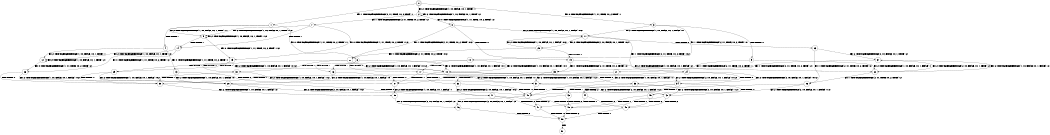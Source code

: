 digraph BCG {
size = "7, 10.5";
center = TRUE;
node [shape = circle];
0 [peripheries = 2];
0 -> 1 [label = "EX !1 !ATOMIC_EXCH_BRANCH (2, +1, TRUE, +0, 2, TRUE) !::"];
0 -> 2 [label = "EX !2 !ATOMIC_EXCH_BRANCH (1, +0, FALSE, +0, 1, TRUE) !::"];
0 -> 3 [label = "EX !0 !ATOMIC_EXCH_BRANCH (1, +1, TRUE, +0, 2, TRUE) !::"];
1 -> 4 [label = "TERMINATE !1"];
1 -> 5 [label = "EX !2 !ATOMIC_EXCH_BRANCH (1, +0, FALSE, +0, 1, TRUE) !:1:"];
1 -> 6 [label = "EX !0 !ATOMIC_EXCH_BRANCH (1, +1, TRUE, +0, 2, TRUE) !:1:"];
2 -> 7 [label = "EX !1 !ATOMIC_EXCH_BRANCH (2, +1, TRUE, +0, 2, TRUE) !:2:"];
2 -> 8 [label = "EX !0 !ATOMIC_EXCH_BRANCH (1, +1, TRUE, +0, 2, TRUE) !:2:"];
2 -> 2 [label = "EX !2 !ATOMIC_EXCH_BRANCH (1, +0, FALSE, +0, 1, TRUE) !:2:"];
3 -> 9 [label = "TERMINATE !0"];
3 -> 10 [label = "EX !1 !ATOMIC_EXCH_BRANCH (2, +1, TRUE, +0, 2, TRUE) !:0:"];
3 -> 11 [label = "EX !2 !ATOMIC_EXCH_BRANCH (1, +0, FALSE, +0, 1, FALSE) !:0:"];
4 -> 12 [label = "EX !2 !ATOMIC_EXCH_BRANCH (1, +0, FALSE, +0, 1, TRUE) !::"];
4 -> 13 [label = "EX !0 !ATOMIC_EXCH_BRANCH (1, +1, TRUE, +0, 2, TRUE) !::"];
5 -> 14 [label = "TERMINATE !1"];
5 -> 15 [label = "EX !0 !ATOMIC_EXCH_BRANCH (1, +1, TRUE, +0, 2, TRUE) !:1:2:"];
5 -> 5 [label = "EX !2 !ATOMIC_EXCH_BRANCH (1, +0, FALSE, +0, 1, TRUE) !:1:2:"];
6 -> 16 [label = "TERMINATE !1"];
6 -> 17 [label = "TERMINATE !0"];
6 -> 18 [label = "EX !2 !ATOMIC_EXCH_BRANCH (1, +0, FALSE, +0, 1, FALSE) !:0:1:"];
7 -> 14 [label = "TERMINATE !1"];
7 -> 15 [label = "EX !0 !ATOMIC_EXCH_BRANCH (1, +1, TRUE, +0, 2, TRUE) !:1:2:"];
7 -> 5 [label = "EX !2 !ATOMIC_EXCH_BRANCH (1, +0, FALSE, +0, 1, TRUE) !:1:2:"];
8 -> 19 [label = "TERMINATE !0"];
8 -> 20 [label = "EX !1 !ATOMIC_EXCH_BRANCH (2, +1, TRUE, +0, 2, TRUE) !:0:2:"];
8 -> 11 [label = "EX !2 !ATOMIC_EXCH_BRANCH (1, +0, FALSE, +0, 1, FALSE) !:0:2:"];
9 -> 21 [label = "EX !1 !ATOMIC_EXCH_BRANCH (2, +1, TRUE, +0, 2, TRUE) !::"];
9 -> 22 [label = "EX !2 !ATOMIC_EXCH_BRANCH (1, +0, FALSE, +0, 1, FALSE) !::"];
10 -> 16 [label = "TERMINATE !1"];
10 -> 17 [label = "TERMINATE !0"];
10 -> 18 [label = "EX !2 !ATOMIC_EXCH_BRANCH (1, +0, FALSE, +0, 1, FALSE) !:0:1:"];
11 -> 23 [label = "TERMINATE !0"];
11 -> 24 [label = "EX !1 !ATOMIC_EXCH_BRANCH (2, +1, TRUE, +0, 2, TRUE) !:0:2:"];
11 -> 25 [label = "EX !2 !ATOMIC_EXCH_BRANCH (2, +0, FALSE, +0, 1, TRUE) !:0:2:"];
12 -> 26 [label = "EX !0 !ATOMIC_EXCH_BRANCH (1, +1, TRUE, +0, 2, TRUE) !:2:"];
12 -> 12 [label = "EX !2 !ATOMIC_EXCH_BRANCH (1, +0, FALSE, +0, 1, TRUE) !:2:"];
13 -> 27 [label = "TERMINATE !0"];
13 -> 28 [label = "EX !2 !ATOMIC_EXCH_BRANCH (1, +0, FALSE, +0, 1, FALSE) !:0:"];
14 -> 12 [label = "EX !2 !ATOMIC_EXCH_BRANCH (1, +0, FALSE, +0, 1, TRUE) !:2:"];
14 -> 26 [label = "EX !0 !ATOMIC_EXCH_BRANCH (1, +1, TRUE, +0, 2, TRUE) !:2:"];
15 -> 29 [label = "TERMINATE !1"];
15 -> 30 [label = "TERMINATE !0"];
15 -> 18 [label = "EX !2 !ATOMIC_EXCH_BRANCH (1, +0, FALSE, +0, 1, FALSE) !:0:1:2:"];
16 -> 27 [label = "TERMINATE !0"];
16 -> 28 [label = "EX !2 !ATOMIC_EXCH_BRANCH (1, +0, FALSE, +0, 1, FALSE) !:0:"];
17 -> 27 [label = "TERMINATE !1"];
17 -> 31 [label = "EX !2 !ATOMIC_EXCH_BRANCH (1, +0, FALSE, +0, 1, FALSE) !:1:"];
18 -> 32 [label = "TERMINATE !1"];
18 -> 33 [label = "TERMINATE !0"];
18 -> 34 [label = "EX !2 !ATOMIC_EXCH_BRANCH (2, +0, FALSE, +0, 1, FALSE) !:0:1:2:"];
19 -> 22 [label = "EX !2 !ATOMIC_EXCH_BRANCH (1, +0, FALSE, +0, 1, FALSE) !:2:"];
19 -> 35 [label = "EX !1 !ATOMIC_EXCH_BRANCH (2, +1, TRUE, +0, 2, TRUE) !:2:"];
20 -> 29 [label = "TERMINATE !1"];
20 -> 30 [label = "TERMINATE !0"];
20 -> 18 [label = "EX !2 !ATOMIC_EXCH_BRANCH (1, +0, FALSE, +0, 1, FALSE) !:0:1:2:"];
21 -> 27 [label = "TERMINATE !1"];
21 -> 31 [label = "EX !2 !ATOMIC_EXCH_BRANCH (1, +0, FALSE, +0, 1, FALSE) !:1:"];
22 -> 36 [label = "EX !1 !ATOMIC_EXCH_BRANCH (2, +1, TRUE, +0, 2, TRUE) !:2:"];
22 -> 37 [label = "EX !2 !ATOMIC_EXCH_BRANCH (2, +0, FALSE, +0, 1, TRUE) !:2:"];
23 -> 37 [label = "EX !2 !ATOMIC_EXCH_BRANCH (2, +0, FALSE, +0, 1, TRUE) !:2:"];
23 -> 36 [label = "EX !1 !ATOMIC_EXCH_BRANCH (2, +1, TRUE, +0, 2, TRUE) !:2:"];
24 -> 32 [label = "TERMINATE !1"];
24 -> 33 [label = "TERMINATE !0"];
24 -> 34 [label = "EX !2 !ATOMIC_EXCH_BRANCH (2, +0, FALSE, +0, 1, FALSE) !:0:1:2:"];
25 -> 19 [label = "TERMINATE !0"];
25 -> 20 [label = "EX !1 !ATOMIC_EXCH_BRANCH (2, +1, TRUE, +0, 2, TRUE) !:0:2:"];
25 -> 11 [label = "EX !2 !ATOMIC_EXCH_BRANCH (1, +0, FALSE, +0, 1, FALSE) !:0:2:"];
26 -> 38 [label = "TERMINATE !0"];
26 -> 28 [label = "EX !2 !ATOMIC_EXCH_BRANCH (1, +0, FALSE, +0, 1, FALSE) !:0:2:"];
27 -> 39 [label = "EX !2 !ATOMIC_EXCH_BRANCH (1, +0, FALSE, +0, 1, FALSE) !::"];
28 -> 40 [label = "TERMINATE !0"];
28 -> 41 [label = "EX !2 !ATOMIC_EXCH_BRANCH (2, +0, FALSE, +0, 1, FALSE) !:0:2:"];
29 -> 28 [label = "EX !2 !ATOMIC_EXCH_BRANCH (1, +0, FALSE, +0, 1, FALSE) !:0:2:"];
29 -> 38 [label = "TERMINATE !0"];
30 -> 31 [label = "EX !2 !ATOMIC_EXCH_BRANCH (1, +0, FALSE, +0, 1, FALSE) !:1:2:"];
30 -> 38 [label = "TERMINATE !1"];
31 -> 40 [label = "TERMINATE !1"];
31 -> 42 [label = "EX !2 !ATOMIC_EXCH_BRANCH (2, +0, FALSE, +0, 1, FALSE) !:1:2:"];
32 -> 41 [label = "EX !2 !ATOMIC_EXCH_BRANCH (2, +0, FALSE, +0, 1, FALSE) !:0:2:"];
32 -> 40 [label = "TERMINATE !0"];
33 -> 42 [label = "EX !2 !ATOMIC_EXCH_BRANCH (2, +0, FALSE, +0, 1, FALSE) !:1:2:"];
33 -> 40 [label = "TERMINATE !1"];
34 -> 43 [label = "TERMINATE !1"];
34 -> 44 [label = "TERMINATE !2"];
34 -> 45 [label = "TERMINATE !0"];
35 -> 38 [label = "TERMINATE !1"];
35 -> 31 [label = "EX !2 !ATOMIC_EXCH_BRANCH (1, +0, FALSE, +0, 1, FALSE) !:1:2:"];
36 -> 40 [label = "TERMINATE !1"];
36 -> 42 [label = "EX !2 !ATOMIC_EXCH_BRANCH (2, +0, FALSE, +0, 1, FALSE) !:1:2:"];
37 -> 35 [label = "EX !1 !ATOMIC_EXCH_BRANCH (2, +1, TRUE, +0, 2, TRUE) !:2:"];
37 -> 22 [label = "EX !2 !ATOMIC_EXCH_BRANCH (1, +0, FALSE, +0, 1, FALSE) !:2:"];
38 -> 39 [label = "EX !2 !ATOMIC_EXCH_BRANCH (1, +0, FALSE, +0, 1, FALSE) !:2:"];
39 -> 46 [label = "EX !2 !ATOMIC_EXCH_BRANCH (2, +0, FALSE, +0, 1, FALSE) !:2:"];
40 -> 46 [label = "EX !2 !ATOMIC_EXCH_BRANCH (2, +0, FALSE, +0, 1, FALSE) !:2:"];
41 -> 47 [label = "TERMINATE !2"];
41 -> 48 [label = "TERMINATE !0"];
42 -> 48 [label = "TERMINATE !1"];
42 -> 49 [label = "TERMINATE !2"];
43 -> 47 [label = "TERMINATE !2"];
43 -> 48 [label = "TERMINATE !0"];
44 -> 47 [label = "TERMINATE !1"];
44 -> 49 [label = "TERMINATE !0"];
45 -> 48 [label = "TERMINATE !1"];
45 -> 49 [label = "TERMINATE !2"];
46 -> 50 [label = "TERMINATE !2"];
47 -> 50 [label = "TERMINATE !0"];
48 -> 50 [label = "TERMINATE !2"];
49 -> 50 [label = "TERMINATE !1"];
50 -> 51 [label = "exit"];
}
